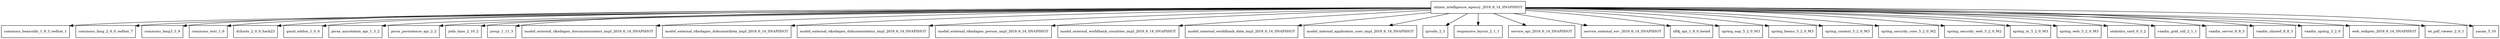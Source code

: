 digraph citizen_intelligence_agency_2019_6_14_SNAPSHOT_dependencies {
  node [shape = box, fontsize=10.0];
  citizen_intelligence_agency_2019_6_14_SNAPSHOT -> commons_beanutils_1_9_3_redhat_1;
  citizen_intelligence_agency_2019_6_14_SNAPSHOT -> commons_lang_2_6_0_redhat_7;
  citizen_intelligence_agency_2019_6_14_SNAPSHOT -> commons_lang3_3_9;
  citizen_intelligence_agency_2019_6_14_SNAPSHOT -> commons_text_1_6;
  citizen_intelligence_agency_2019_6_14_SNAPSHOT -> dcharts_2_0_0_hack23;
  citizen_intelligence_agency_2019_6_14_SNAPSHOT -> gantt_addon_1_0_4;
  citizen_intelligence_agency_2019_6_14_SNAPSHOT -> javax_annotation_api_1_3_2;
  citizen_intelligence_agency_2019_6_14_SNAPSHOT -> javax_persistence_api_2_2;
  citizen_intelligence_agency_2019_6_14_SNAPSHOT -> joda_time_2_10_2;
  citizen_intelligence_agency_2019_6_14_SNAPSHOT -> jsoup_1_11_3;
  citizen_intelligence_agency_2019_6_14_SNAPSHOT -> model_external_riksdagen_documentcontent_impl_2019_6_14_SNAPSHOT;
  citizen_intelligence_agency_2019_6_14_SNAPSHOT -> model_external_riksdagen_dokumentlista_impl_2019_6_14_SNAPSHOT;
  citizen_intelligence_agency_2019_6_14_SNAPSHOT -> model_external_riksdagen_dokumentstatus_impl_2019_6_14_SNAPSHOT;
  citizen_intelligence_agency_2019_6_14_SNAPSHOT -> model_external_riksdagen_person_impl_2019_6_14_SNAPSHOT;
  citizen_intelligence_agency_2019_6_14_SNAPSHOT -> model_external_worldbank_countries_impl_2019_6_14_SNAPSHOT;
  citizen_intelligence_agency_2019_6_14_SNAPSHOT -> model_external_worldbank_data_impl_2019_6_14_SNAPSHOT;
  citizen_intelligence_agency_2019_6_14_SNAPSHOT -> model_internal_application_user_impl_2019_6_14_SNAPSHOT;
  citizen_intelligence_agency_2019_6_14_SNAPSHOT -> qrcode_2_1;
  citizen_intelligence_agency_2019_6_14_SNAPSHOT -> responsive_layout_2_1_1;
  citizen_intelligence_agency_2019_6_14_SNAPSHOT -> service_api_2019_6_14_SNAPSHOT;
  citizen_intelligence_agency_2019_6_14_SNAPSHOT -> service_external_esv_2019_6_14_SNAPSHOT;
  citizen_intelligence_agency_2019_6_14_SNAPSHOT -> slf4j_api_1_8_0_beta4;
  citizen_intelligence_agency_2019_6_14_SNAPSHOT -> spring_aop_5_2_0_M3;
  citizen_intelligence_agency_2019_6_14_SNAPSHOT -> spring_beans_5_2_0_M3;
  citizen_intelligence_agency_2019_6_14_SNAPSHOT -> spring_context_5_2_0_M3;
  citizen_intelligence_agency_2019_6_14_SNAPSHOT -> spring_security_core_5_2_0_M2;
  citizen_intelligence_agency_2019_6_14_SNAPSHOT -> spring_security_web_5_2_0_M2;
  citizen_intelligence_agency_2019_6_14_SNAPSHOT -> spring_tx_5_2_0_M3;
  citizen_intelligence_agency_2019_6_14_SNAPSHOT -> spring_web_5_2_0_M3;
  citizen_intelligence_agency_2019_6_14_SNAPSHOT -> statistics_card_0_3_2;
  citizen_intelligence_agency_2019_6_14_SNAPSHOT -> vaadin_grid_util_2_1_1;
  citizen_intelligence_agency_2019_6_14_SNAPSHOT -> vaadin_server_8_8_3;
  citizen_intelligence_agency_2019_6_14_SNAPSHOT -> vaadin_shared_8_8_3;
  citizen_intelligence_agency_2019_6_14_SNAPSHOT -> vaadin_spring_3_2_0;
  citizen_intelligence_agency_2019_6_14_SNAPSHOT -> web_widgets_2019_6_14_SNAPSHOT;
  citizen_intelligence_agency_2019_6_14_SNAPSHOT -> wt_pdf_viewer_2_0_1;
  citizen_intelligence_agency_2019_6_14_SNAPSHOT -> yauaa_5_10;
}
